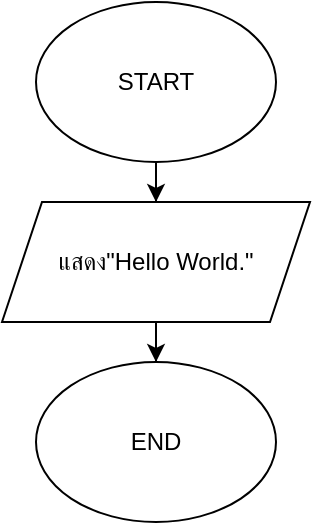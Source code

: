 <mxfile version="24.8.9">
  <diagram name="Page-1" id="ccnogXG_GqPwfmbx7STs">
    <mxGraphModel dx="1050" dy="522" grid="1" gridSize="10" guides="1" tooltips="1" connect="1" arrows="1" fold="1" page="1" pageScale="1" pageWidth="827" pageHeight="1169" math="0" shadow="0">
      <root>
        <mxCell id="0" />
        <mxCell id="1" parent="0" />
        <mxCell id="HVsWzAY_gVDG6LzxKAJI-3" value="" style="edgeStyle=orthogonalEdgeStyle;rounded=0;orthogonalLoop=1;jettySize=auto;html=1;" edge="1" parent="1" source="HVsWzAY_gVDG6LzxKAJI-1" target="HVsWzAY_gVDG6LzxKAJI-2">
          <mxGeometry relative="1" as="geometry" />
        </mxCell>
        <mxCell id="HVsWzAY_gVDG6LzxKAJI-1" value="START" style="ellipse;whiteSpace=wrap;html=1;" vertex="1" parent="1">
          <mxGeometry x="354" y="40" width="120" height="80" as="geometry" />
        </mxCell>
        <mxCell id="HVsWzAY_gVDG6LzxKAJI-5" value="" style="edgeStyle=orthogonalEdgeStyle;rounded=0;orthogonalLoop=1;jettySize=auto;html=1;" edge="1" parent="1" source="HVsWzAY_gVDG6LzxKAJI-2" target="HVsWzAY_gVDG6LzxKAJI-4">
          <mxGeometry relative="1" as="geometry" />
        </mxCell>
        <mxCell id="HVsWzAY_gVDG6LzxKAJI-2" value="แสดง&quot;Hello World.&quot;" style="shape=parallelogram;perimeter=parallelogramPerimeter;whiteSpace=wrap;html=1;fixedSize=1;" vertex="1" parent="1">
          <mxGeometry x="337" y="140" width="154" height="60" as="geometry" />
        </mxCell>
        <mxCell id="HVsWzAY_gVDG6LzxKAJI-4" value="END" style="ellipse;whiteSpace=wrap;html=1;" vertex="1" parent="1">
          <mxGeometry x="354" y="220" width="120" height="80" as="geometry" />
        </mxCell>
      </root>
    </mxGraphModel>
  </diagram>
</mxfile>
